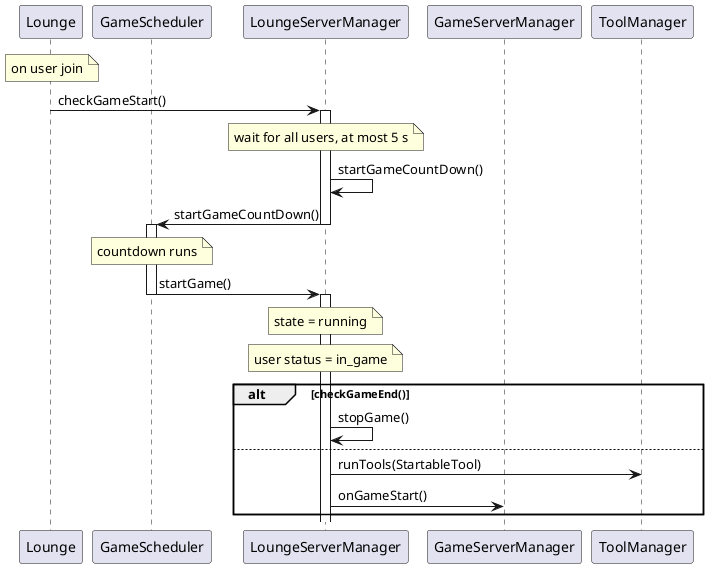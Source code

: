 @startuml

participant Lounge
participant GameScheduler
participant LoungeServerManager
participant GameServerManager
participant ToolManager

note over Lounge: on user join
Lounge -> LoungeServerManager ++: checkGameStart()
note over LoungeServerManager: wait for all users, at most 5 s
LoungeServerManager -> LoungeServerManager: startGameCountDown()
LoungeServerManager -> GameScheduler --++: startGameCountDown()
note over GameScheduler: countdown runs
GameScheduler -> LoungeServerManager --++: startGame()
note over LoungeServerManager: state = running
note over LoungeServerManager: user status = in_game

alt checkGameEnd()
LoungeServerManager -> LoungeServerManager: stopGame()

else

LoungeServerManager -> ToolManager: runTools(StartableTool)
LoungeServerManager -> GameServerManager: onGameStart()


end

@enduml